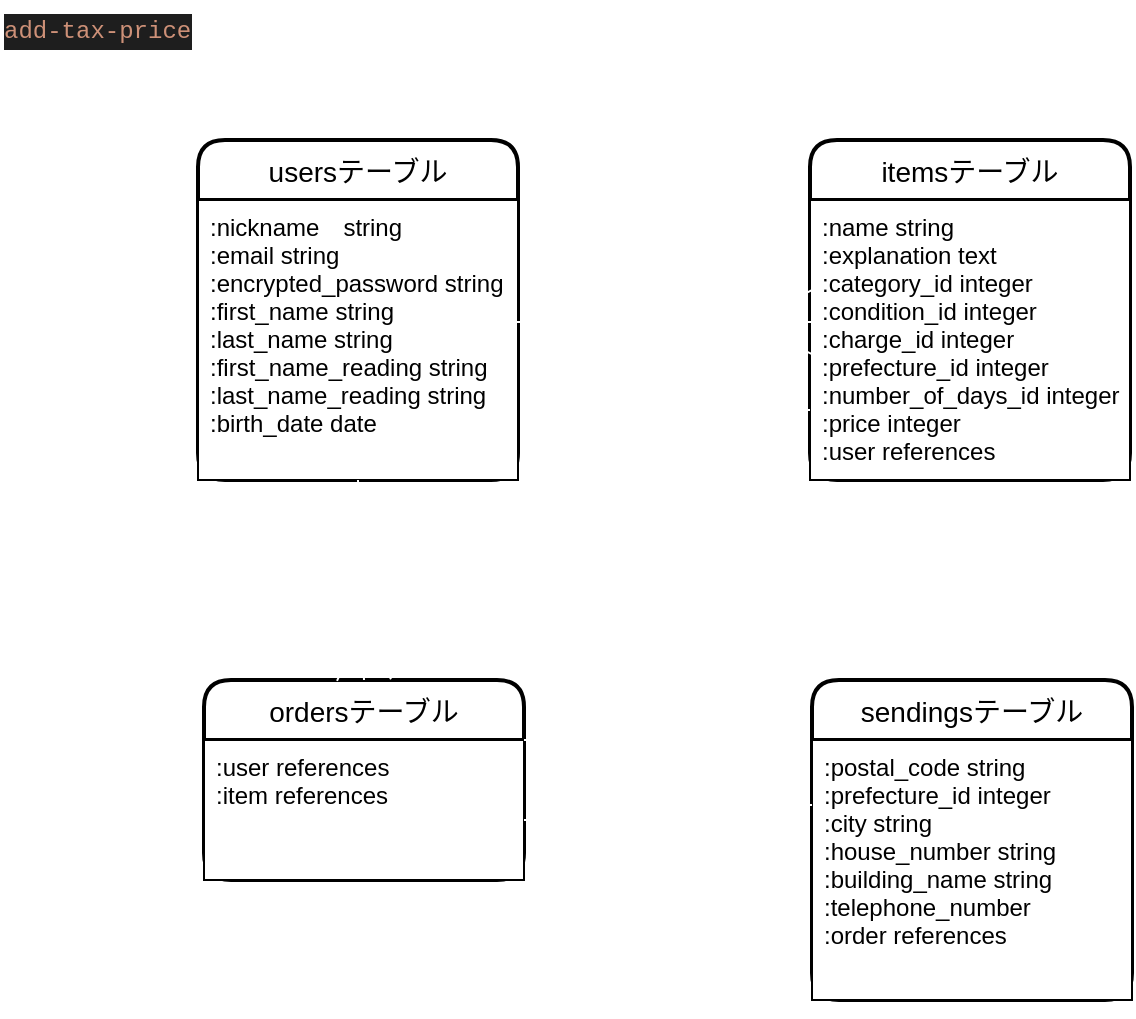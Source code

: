 <mxfile>
    <diagram id="tUyD9-LaqmP-rHPiU0iE" name="ページ1">
        <mxGraphModel dx="642" dy="569" grid="1" gridSize="10" guides="1" tooltips="1" connect="1" arrows="1" fold="1" page="1" pageScale="1" pageWidth="827" pageHeight="1169" math="0" shadow="0">
            <root>
                <mxCell id="0"/>
                <mxCell id="1" parent="0"/>
                <mxCell id="2" value="usersテーブル" style="swimlane;childLayout=stackLayout;horizontal=1;startSize=30;horizontalStack=0;rounded=1;fontSize=14;fontStyle=0;strokeWidth=2;resizeParent=0;resizeLast=1;shadow=0;dashed=0;align=center;" parent="1" vertex="1">
                    <mxGeometry x="109" y="80" width="160" height="170" as="geometry"/>
                </mxCell>
                <mxCell id="3" value=":nickname　string&#10;:email string&#10;:encrypted_password string&#10;:first_name string&#10;:last_name string&#10;:first_name_reading string&#10;:last_name_reading string&#10;:birth_date date" style="align=left;spacingLeft=4;fontSize=12;verticalAlign=top;resizable=0;rotatable=0;part=1;" parent="2" vertex="1">
                    <mxGeometry y="30" width="160" height="140" as="geometry"/>
                </mxCell>
                <mxCell id="4" style="edgeStyle=orthogonalEdgeStyle;rounded=0;orthogonalLoop=1;jettySize=auto;html=1;exitX=0.5;exitY=1;exitDx=0;exitDy=0;" parent="2" source="3" target="3" edge="1">
                    <mxGeometry relative="1" as="geometry"/>
                </mxCell>
                <mxCell id="5" value="itemsテーブル" style="swimlane;childLayout=stackLayout;horizontal=1;startSize=30;horizontalStack=0;rounded=1;fontSize=14;fontStyle=0;strokeWidth=2;resizeParent=0;resizeLast=1;shadow=0;dashed=0;align=center;" parent="1" vertex="1">
                    <mxGeometry x="415" y="80" width="160" height="170" as="geometry"/>
                </mxCell>
                <mxCell id="6" value=":name string&#10;:explanation text&#10;:category_id integer&#10;:condition_id integer&#10;:charge_id integer&#10;:prefecture_id integer&#10;:number_of_days_id integer&#10;:price integer&#10;:user references" style="align=left;spacingLeft=4;fontSize=12;verticalAlign=top;resizable=0;rotatable=0;part=1;" parent="5" vertex="1">
                    <mxGeometry y="30" width="160" height="140" as="geometry"/>
                </mxCell>
                <mxCell id="7" style="edgeStyle=orthogonalEdgeStyle;rounded=0;orthogonalLoop=1;jettySize=auto;html=1;exitX=0.5;exitY=1;exitDx=0;exitDy=0;" parent="5" source="6" target="6" edge="1">
                    <mxGeometry relative="1" as="geometry"/>
                </mxCell>
                <mxCell id="8" value="" style="edgeStyle=entityRelationEdgeStyle;fontSize=12;html=1;endArrow=ERoneToMany;rounded=0;exitX=0.994;exitY=0.436;exitDx=0;exitDy=0;exitPerimeter=0;entryX=0.006;entryY=0.436;entryDx=0;entryDy=0;entryPerimeter=0;endSize=30;strokeColor=#FFFFFF;" parent="1" source="3" target="6" edge="1">
                    <mxGeometry width="100" height="100" relative="1" as="geometry">
                        <mxPoint x="279" y="160" as="sourcePoint"/>
                        <mxPoint x="413" y="160" as="targetPoint"/>
                    </mxGeometry>
                </mxCell>
                <mxCell id="9" value="ordersテーブル" style="swimlane;childLayout=stackLayout;horizontal=1;startSize=30;horizontalStack=0;rounded=1;fontSize=14;fontStyle=0;strokeWidth=2;resizeParent=0;resizeLast=1;shadow=0;dashed=0;align=center;" parent="1" vertex="1">
                    <mxGeometry x="112" y="350" width="160" height="100" as="geometry"/>
                </mxCell>
                <mxCell id="10" value=":user references&#10;:item references" style="align=left;spacingLeft=4;fontSize=12;verticalAlign=top;resizable=0;rotatable=0;part=1;" parent="9" vertex="1">
                    <mxGeometry y="30" width="160" height="70" as="geometry"/>
                </mxCell>
                <mxCell id="11" style="edgeStyle=orthogonalEdgeStyle;rounded=0;orthogonalLoop=1;jettySize=auto;html=1;exitX=0.5;exitY=1;exitDx=0;exitDy=0;" parent="9" source="10" target="10" edge="1">
                    <mxGeometry relative="1" as="geometry"/>
                </mxCell>
                <mxCell id="12" value="sendingsテーブル" style="swimlane;childLayout=stackLayout;horizontal=1;startSize=30;horizontalStack=0;rounded=1;fontSize=14;fontStyle=0;strokeWidth=2;resizeParent=0;resizeLast=1;shadow=0;dashed=0;align=center;" parent="1" vertex="1">
                    <mxGeometry x="416" y="350" width="160" height="160" as="geometry"/>
                </mxCell>
                <mxCell id="13" value=":postal_code string&#10;:prefecture_id integer&#10;:city string&#10;:house_number string&#10;:building_name string&#10;:telephone_number&#10;:order references" style="align=left;spacingLeft=4;fontSize=12;verticalAlign=top;resizable=0;rotatable=0;part=1;" parent="12" vertex="1">
                    <mxGeometry y="30" width="160" height="130" as="geometry"/>
                </mxCell>
                <mxCell id="14" style="edgeStyle=orthogonalEdgeStyle;rounded=0;orthogonalLoop=1;jettySize=auto;html=1;exitX=0.5;exitY=1;exitDx=0;exitDy=0;" parent="12" source="13" target="13" edge="1">
                    <mxGeometry relative="1" as="geometry"/>
                </mxCell>
                <mxCell id="17" value="" style="edgeStyle=entityRelationEdgeStyle;fontSize=12;html=1;endArrow=ERmandOne;startArrow=ERmandOne;exitX=1;exitY=0;exitDx=0;exitDy=0;endSize=25;startSize=25;entryX=0;entryY=0.75;entryDx=0;entryDy=0;strokeColor=#FFFFFF;" parent="1" source="10" target="6" edge="1">
                    <mxGeometry width="100" height="100" relative="1" as="geometry">
                        <mxPoint x="315" y="300" as="sourcePoint"/>
                        <mxPoint x="415" y="200" as="targetPoint"/>
                    </mxGeometry>
                </mxCell>
                <mxCell id="18" value="" style="edgeStyle=entityRelationEdgeStyle;fontSize=12;html=1;endArrow=ERmandOne;startArrow=ERmandOne;startSize=25;endSize=25;entryX=0;entryY=0.25;entryDx=0;entryDy=0;strokeColor=#FFFFFF;" parent="1" target="13" edge="1">
                    <mxGeometry width="100" height="100" relative="1" as="geometry">
                        <mxPoint x="272" y="420" as="sourcePoint"/>
                        <mxPoint x="372" y="320" as="targetPoint"/>
                    </mxGeometry>
                </mxCell>
                <mxCell id="28" style="edgeStyle=none;html=1;exitX=0.5;exitY=1;exitDx=0;exitDy=0;entryX=0.5;entryY=0;entryDx=0;entryDy=0;startSize=25;endSize=25;endArrow=ERoneToMany;endFill=0;strokeColor=#FFFFFF;" parent="1" source="3" target="9" edge="1">
                    <mxGeometry relative="1" as="geometry"/>
                </mxCell>
                <mxCell id="29" value="&lt;meta charset=&quot;utf-8&quot;&gt;&lt;div style=&quot;color: rgb(212, 212, 212); background-color: rgb(30, 30, 30); font-family: menlo, monaco, &amp;quot;courier new&amp;quot;, monospace; font-weight: normal; font-size: 12px; line-height: 18px;&quot;&gt;&lt;div&gt;&lt;span style=&quot;color: #ce9178&quot;&gt;add-tax-price&lt;/span&gt;&lt;/div&gt;&lt;/div&gt;" style="text;whiteSpace=wrap;html=1;" vertex="1" parent="1">
                    <mxGeometry x="10" y="10" width="120" height="30" as="geometry"/>
                </mxCell>
            </root>
        </mxGraphModel>
    </diagram>
</mxfile>